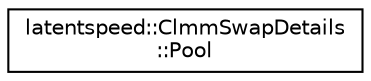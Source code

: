 digraph "Graphical Class Hierarchy"
{
 // LATEX_PDF_SIZE
  edge [fontname="Helvetica",fontsize="10",labelfontname="Helvetica",labelfontsize="10"];
  node [fontname="Helvetica",fontsize="10",shape=record];
  rankdir="LR";
  Node0 [label="latentspeed::ClmmSwapDetails\l::Pool",height=0.2,width=0.4,color="black", fillcolor="white", style="filled",URL="$structlatentspeed_1_1ClmmSwapDetails_1_1Pool.html",tooltip="CLMM pool specification."];
}
